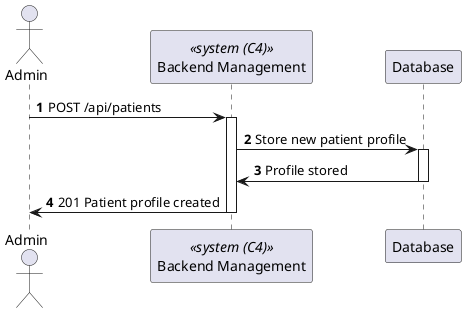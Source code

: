 @startuml Patient Profile Creation (level 3 - 1)

autonumber
actor Admin as "Admin"
participant BE as "Backend Management" <<system (C4)>>
participant DB as "Database"

Admin-> BE : POST /api/patients
activate BE

    BE -> DB : Store new patient profile
    activate DB
    DB -> BE : Profile stored
    deactivate DB
    BE -> Admin : 201 Patient profile created
deactivate BE

@enduml